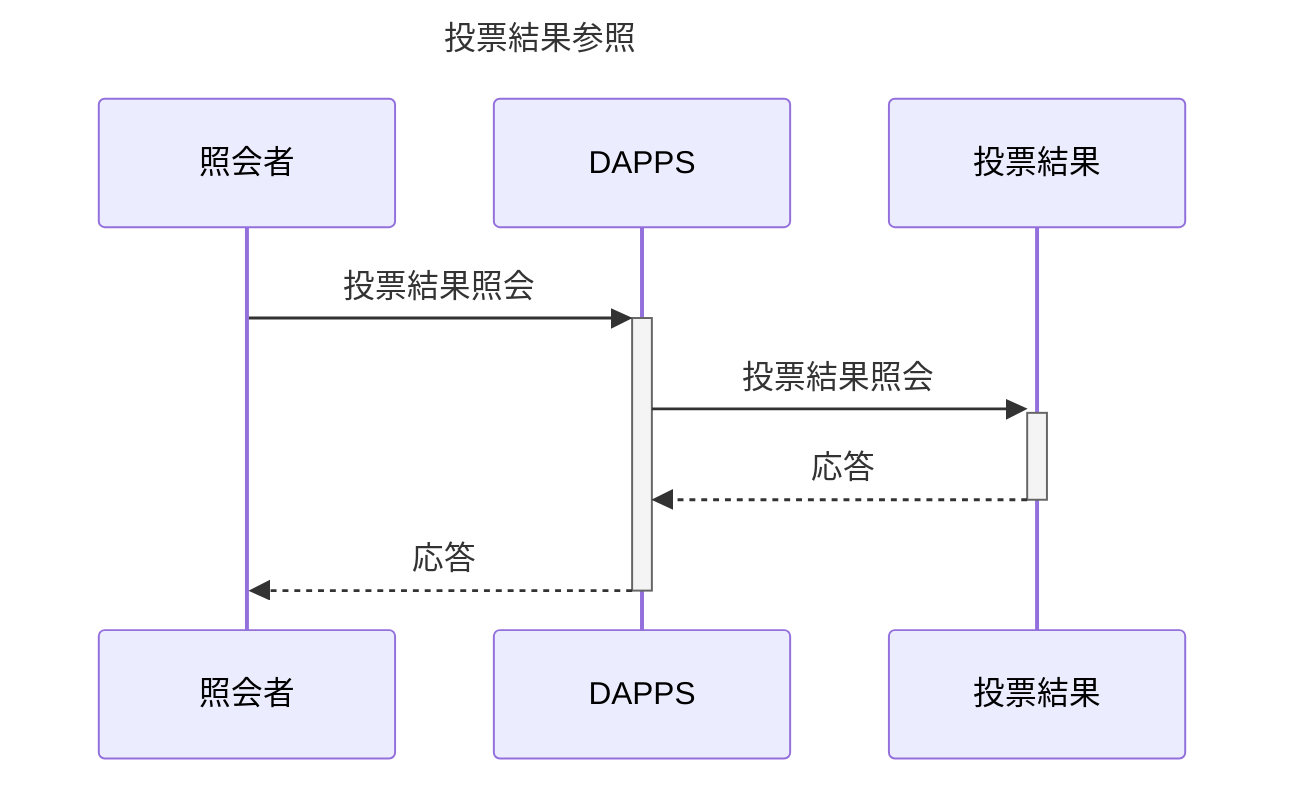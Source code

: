 sequenceDiagram
Title: 投票結果参照
participant HUMAN AS 照会者
participant DAPPS
participant RT AS 投票結果

HUMAN ->>+ DAPPS: 投票結果照会
    DAPPS ->>+ RT: 投票結果照会
    RT -->>- DAPPS : 応答
DAPPS -->>- HUMAN : 応答